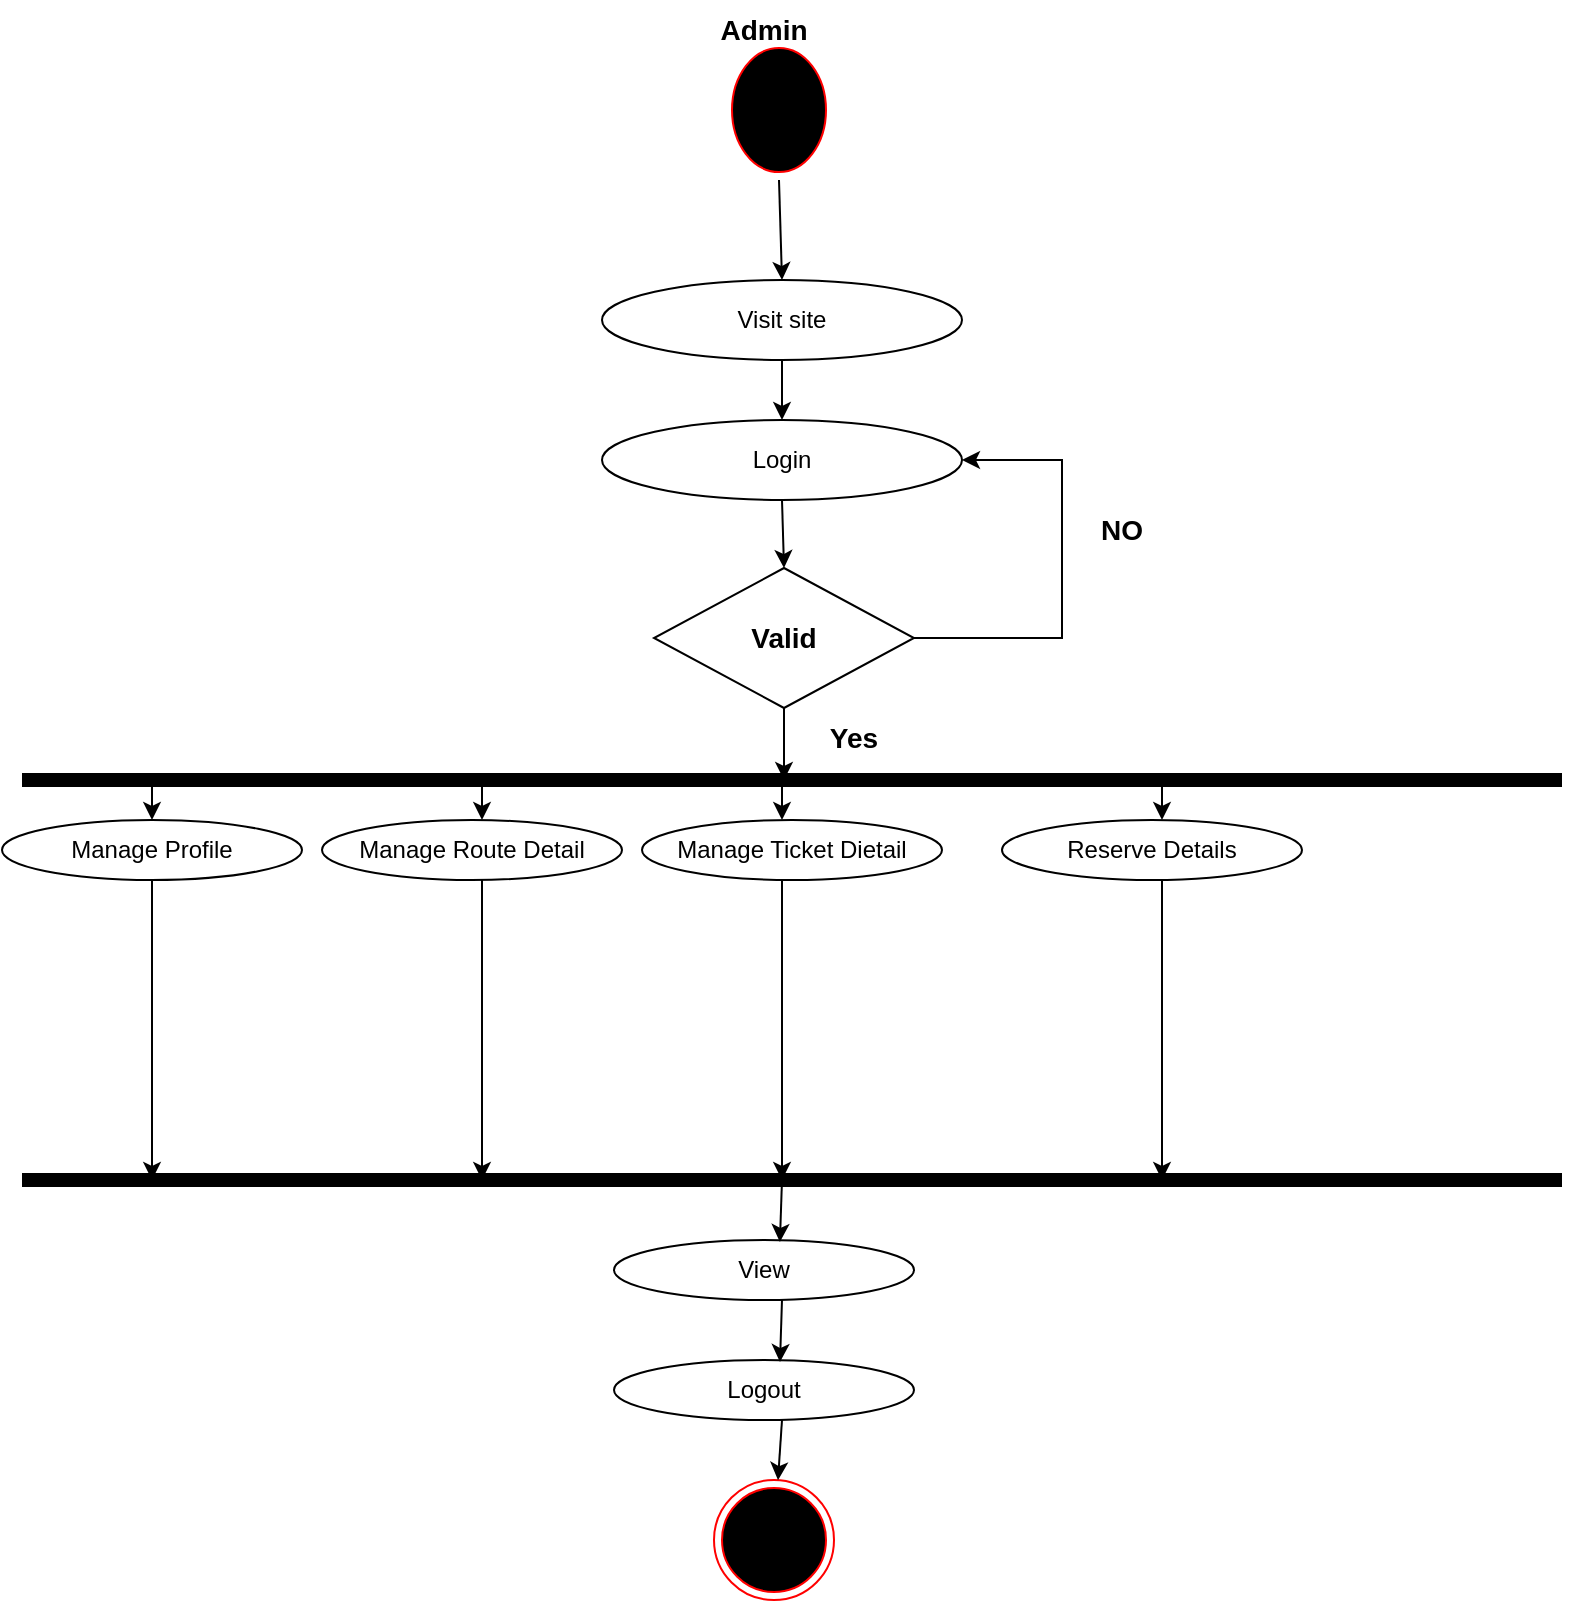 <mxfile version="22.1.4" type="github">
  <diagram name="Page-1" id="3i6eewi1Hv_HVb1HH1bP">
    <mxGraphModel dx="880" dy="506" grid="1" gridSize="10" guides="1" tooltips="1" connect="1" arrows="1" fold="1" page="1" pageScale="1" pageWidth="850" pageHeight="1100" math="0" shadow="0">
      <root>
        <mxCell id="0" />
        <mxCell id="1" parent="0" />
        <mxCell id="jYFMkn6DU6b-8s4b_eg8-3" value="Visit site" style="ellipse;whiteSpace=wrap;html=1;" vertex="1" parent="1">
          <mxGeometry x="330" y="150" width="180" height="40" as="geometry" />
        </mxCell>
        <mxCell id="jYFMkn6DU6b-8s4b_eg8-4" value="Login" style="ellipse;whiteSpace=wrap;html=1;" vertex="1" parent="1">
          <mxGeometry x="330" y="220" width="180" height="40" as="geometry" />
        </mxCell>
        <mxCell id="jYFMkn6DU6b-8s4b_eg8-5" value="" style="endArrow=classic;html=1;rounded=0;exitX=0.5;exitY=1;exitDx=0;exitDy=0;entryX=0.5;entryY=0;entryDx=0;entryDy=0;" edge="1" parent="1" source="jYFMkn6DU6b-8s4b_eg8-3" target="jYFMkn6DU6b-8s4b_eg8-4">
          <mxGeometry width="50" height="50" relative="1" as="geometry">
            <mxPoint x="400" y="290" as="sourcePoint" />
            <mxPoint x="450" y="240" as="targetPoint" />
          </mxGeometry>
        </mxCell>
        <mxCell id="jYFMkn6DU6b-8s4b_eg8-6" value="&lt;b&gt;&lt;font style=&quot;font-size: 14px;&quot;&gt;Valid&lt;/font&gt;&lt;/b&gt;" style="rhombus;whiteSpace=wrap;html=1;" vertex="1" parent="1">
          <mxGeometry x="356" y="294" width="130" height="70" as="geometry" />
        </mxCell>
        <mxCell id="jYFMkn6DU6b-8s4b_eg8-8" value="" style="shape=link;html=1;rounded=0;width=-6;strokeColor=#000000;fillColor=#1ba1e2;strokeWidth=6;" edge="1" parent="1">
          <mxGeometry width="100" relative="1" as="geometry">
            <mxPoint x="40" y="400" as="sourcePoint" />
            <mxPoint x="810" y="400" as="targetPoint" />
          </mxGeometry>
        </mxCell>
        <mxCell id="jYFMkn6DU6b-8s4b_eg8-9" value="" style="shape=link;html=1;rounded=0;width=-6;strokeColor=#000000;fillColor=#1ba1e2;strokeWidth=6;" edge="1" parent="1">
          <mxGeometry width="100" relative="1" as="geometry">
            <mxPoint x="40" y="600" as="sourcePoint" />
            <mxPoint x="810" y="600" as="targetPoint" />
          </mxGeometry>
        </mxCell>
        <mxCell id="jYFMkn6DU6b-8s4b_eg8-10" value="" style="endArrow=classic;html=1;rounded=0;exitX=0.5;exitY=1;exitDx=0;exitDy=0;entryX=0.5;entryY=0;entryDx=0;entryDy=0;" edge="1" parent="1" source="jYFMkn6DU6b-8s4b_eg8-4" target="jYFMkn6DU6b-8s4b_eg8-6">
          <mxGeometry width="50" height="50" relative="1" as="geometry">
            <mxPoint x="400" y="460" as="sourcePoint" />
            <mxPoint x="450" y="410" as="targetPoint" />
          </mxGeometry>
        </mxCell>
        <mxCell id="jYFMkn6DU6b-8s4b_eg8-11" value="" style="endArrow=classic;html=1;rounded=0;exitX=0.5;exitY=1;exitDx=0;exitDy=0;" edge="1" parent="1" source="jYFMkn6DU6b-8s4b_eg8-6">
          <mxGeometry width="50" height="50" relative="1" as="geometry">
            <mxPoint x="400" y="460" as="sourcePoint" />
            <mxPoint x="421" y="400" as="targetPoint" />
          </mxGeometry>
        </mxCell>
        <mxCell id="jYFMkn6DU6b-8s4b_eg8-12" value="" style="endArrow=classic;html=1;rounded=0;exitX=1;exitY=0.5;exitDx=0;exitDy=0;entryX=1;entryY=0.5;entryDx=0;entryDy=0;" edge="1" parent="1" source="jYFMkn6DU6b-8s4b_eg8-6" target="jYFMkn6DU6b-8s4b_eg8-4">
          <mxGeometry width="50" height="50" relative="1" as="geometry">
            <mxPoint x="400" y="460" as="sourcePoint" />
            <mxPoint x="570" y="330" as="targetPoint" />
            <Array as="points">
              <mxPoint x="560" y="329" />
              <mxPoint x="560" y="240" />
            </Array>
          </mxGeometry>
        </mxCell>
        <mxCell id="jYFMkn6DU6b-8s4b_eg8-13" value="Manage Profile" style="ellipse;whiteSpace=wrap;html=1;" vertex="1" parent="1">
          <mxGeometry x="30" y="420" width="150" height="30" as="geometry" />
        </mxCell>
        <mxCell id="jYFMkn6DU6b-8s4b_eg8-14" value="Manage Route Detail" style="ellipse;whiteSpace=wrap;html=1;" vertex="1" parent="1">
          <mxGeometry x="190" y="420" width="150" height="30" as="geometry" />
        </mxCell>
        <mxCell id="jYFMkn6DU6b-8s4b_eg8-15" value="Manage Ticket Dietail" style="ellipse;whiteSpace=wrap;html=1;" vertex="1" parent="1">
          <mxGeometry x="350" y="420" width="150" height="30" as="geometry" />
        </mxCell>
        <mxCell id="jYFMkn6DU6b-8s4b_eg8-16" value="Reserve Details" style="ellipse;whiteSpace=wrap;html=1;" vertex="1" parent="1">
          <mxGeometry x="530" y="420" width="150" height="30" as="geometry" />
        </mxCell>
        <mxCell id="jYFMkn6DU6b-8s4b_eg8-17" value="" style="endArrow=classic;html=1;rounded=0;entryX=0.5;entryY=0;entryDx=0;entryDy=0;" edge="1" parent="1" target="jYFMkn6DU6b-8s4b_eg8-13">
          <mxGeometry width="50" height="50" relative="1" as="geometry">
            <mxPoint x="105" y="400" as="sourcePoint" />
            <mxPoint x="450" y="410" as="targetPoint" />
          </mxGeometry>
        </mxCell>
        <mxCell id="jYFMkn6DU6b-8s4b_eg8-18" value="" style="endArrow=classic;html=1;rounded=0;entryX=0.5;entryY=0;entryDx=0;entryDy=0;" edge="1" parent="1">
          <mxGeometry width="50" height="50" relative="1" as="geometry">
            <mxPoint x="270" y="400" as="sourcePoint" />
            <mxPoint x="270" y="420" as="targetPoint" />
          </mxGeometry>
        </mxCell>
        <mxCell id="jYFMkn6DU6b-8s4b_eg8-19" value="" style="endArrow=classic;html=1;rounded=0;entryX=0.5;entryY=0;entryDx=0;entryDy=0;" edge="1" parent="1">
          <mxGeometry width="50" height="50" relative="1" as="geometry">
            <mxPoint x="420" y="400" as="sourcePoint" />
            <mxPoint x="420" y="420" as="targetPoint" />
          </mxGeometry>
        </mxCell>
        <mxCell id="jYFMkn6DU6b-8s4b_eg8-20" value="" style="endArrow=classic;html=1;rounded=0;entryX=0.5;entryY=0;entryDx=0;entryDy=0;" edge="1" parent="1">
          <mxGeometry width="50" height="50" relative="1" as="geometry">
            <mxPoint x="610" y="400" as="sourcePoint" />
            <mxPoint x="610" y="420" as="targetPoint" />
          </mxGeometry>
        </mxCell>
        <mxCell id="jYFMkn6DU6b-8s4b_eg8-21" value="" style="endArrow=classic;html=1;rounded=0;exitX=0.5;exitY=1;exitDx=0;exitDy=0;" edge="1" parent="1" source="jYFMkn6DU6b-8s4b_eg8-13">
          <mxGeometry width="50" height="50" relative="1" as="geometry">
            <mxPoint x="400" y="460" as="sourcePoint" />
            <mxPoint x="105" y="600" as="targetPoint" />
          </mxGeometry>
        </mxCell>
        <mxCell id="jYFMkn6DU6b-8s4b_eg8-22" value="" style="endArrow=classic;html=1;rounded=0;exitX=0.5;exitY=1;exitDx=0;exitDy=0;" edge="1" parent="1">
          <mxGeometry width="50" height="50" relative="1" as="geometry">
            <mxPoint x="270" y="450" as="sourcePoint" />
            <mxPoint x="270" y="600" as="targetPoint" />
          </mxGeometry>
        </mxCell>
        <mxCell id="jYFMkn6DU6b-8s4b_eg8-23" value="" style="endArrow=classic;html=1;rounded=0;exitX=0.5;exitY=1;exitDx=0;exitDy=0;" edge="1" parent="1">
          <mxGeometry width="50" height="50" relative="1" as="geometry">
            <mxPoint x="420" y="450" as="sourcePoint" />
            <mxPoint x="420" y="600" as="targetPoint" />
          </mxGeometry>
        </mxCell>
        <mxCell id="jYFMkn6DU6b-8s4b_eg8-24" value="" style="endArrow=classic;html=1;rounded=0;exitX=0.5;exitY=1;exitDx=0;exitDy=0;" edge="1" parent="1">
          <mxGeometry width="50" height="50" relative="1" as="geometry">
            <mxPoint x="610" y="450" as="sourcePoint" />
            <mxPoint x="610" y="600" as="targetPoint" />
          </mxGeometry>
        </mxCell>
        <mxCell id="jYFMkn6DU6b-8s4b_eg8-25" value="View" style="ellipse;whiteSpace=wrap;html=1;" vertex="1" parent="1">
          <mxGeometry x="336" y="630" width="150" height="30" as="geometry" />
        </mxCell>
        <mxCell id="jYFMkn6DU6b-8s4b_eg8-26" value="Logout" style="ellipse;whiteSpace=wrap;html=1;" vertex="1" parent="1">
          <mxGeometry x="336" y="690" width="150" height="30" as="geometry" />
        </mxCell>
        <mxCell id="jYFMkn6DU6b-8s4b_eg8-27" value="" style="endArrow=classic;html=1;rounded=0;entryX=0.553;entryY=0.033;entryDx=0;entryDy=0;entryPerimeter=0;" edge="1" parent="1" target="jYFMkn6DU6b-8s4b_eg8-25">
          <mxGeometry width="50" height="50" relative="1" as="geometry">
            <mxPoint x="420" y="600" as="sourcePoint" />
            <mxPoint x="450" y="570" as="targetPoint" />
          </mxGeometry>
        </mxCell>
        <mxCell id="jYFMkn6DU6b-8s4b_eg8-28" value="" style="endArrow=classic;html=1;rounded=0;entryX=0.553;entryY=0.033;entryDx=0;entryDy=0;entryPerimeter=0;" edge="1" parent="1">
          <mxGeometry width="50" height="50" relative="1" as="geometry">
            <mxPoint x="420" y="660" as="sourcePoint" />
            <mxPoint x="419" y="691" as="targetPoint" />
          </mxGeometry>
        </mxCell>
        <mxCell id="jYFMkn6DU6b-8s4b_eg8-32" value="" style="ellipse;html=1;shape=endState;fillColor=#000000;strokeColor=#ff0000;" vertex="1" parent="1">
          <mxGeometry x="386" y="750" width="60" height="60" as="geometry" />
        </mxCell>
        <mxCell id="jYFMkn6DU6b-8s4b_eg8-34" value="" style="endArrow=classic;html=1;rounded=0;" edge="1" parent="1" target="jYFMkn6DU6b-8s4b_eg8-32">
          <mxGeometry width="50" height="50" relative="1" as="geometry">
            <mxPoint x="420" y="720" as="sourcePoint" />
            <mxPoint x="419" y="751" as="targetPoint" />
          </mxGeometry>
        </mxCell>
        <mxCell id="jYFMkn6DU6b-8s4b_eg8-35" value="" style="ellipse;html=1;shape=startState;fillColor=#000000;strokeColor=#ff0000;" vertex="1" parent="1">
          <mxGeometry x="391" y="30" width="55" height="70" as="geometry" />
        </mxCell>
        <mxCell id="jYFMkn6DU6b-8s4b_eg8-37" value="" style="endArrow=classic;html=1;rounded=0;exitX=0.5;exitY=1;exitDx=0;exitDy=0;entryX=0.5;entryY=0;entryDx=0;entryDy=0;" edge="1" parent="1" source="jYFMkn6DU6b-8s4b_eg8-35" target="jYFMkn6DU6b-8s4b_eg8-3">
          <mxGeometry width="50" height="50" relative="1" as="geometry">
            <mxPoint x="400" y="290" as="sourcePoint" />
            <mxPoint x="450" y="240" as="targetPoint" />
          </mxGeometry>
        </mxCell>
        <mxCell id="jYFMkn6DU6b-8s4b_eg8-38" value="&lt;b&gt;&lt;font style=&quot;font-size: 14px;&quot;&gt;Admin&lt;/font&gt;&lt;/b&gt;" style="text;html=1;strokeColor=none;fillColor=none;align=center;verticalAlign=middle;whiteSpace=wrap;rounded=0;" vertex="1" parent="1">
          <mxGeometry x="381" y="10" width="60" height="30" as="geometry" />
        </mxCell>
        <mxCell id="jYFMkn6DU6b-8s4b_eg8-39" value="&lt;b&gt;&lt;font style=&quot;font-size: 14px;&quot;&gt;NO&lt;/font&gt;&lt;/b&gt;" style="text;html=1;strokeColor=none;fillColor=none;align=center;verticalAlign=middle;whiteSpace=wrap;rounded=0;" vertex="1" parent="1">
          <mxGeometry x="560" y="260" width="60" height="30" as="geometry" />
        </mxCell>
        <mxCell id="jYFMkn6DU6b-8s4b_eg8-40" value="&lt;b&gt;&lt;font style=&quot;font-size: 14px;&quot;&gt;Yes&lt;/font&gt;&lt;/b&gt;" style="text;html=1;strokeColor=none;fillColor=none;align=center;verticalAlign=middle;whiteSpace=wrap;rounded=0;" vertex="1" parent="1">
          <mxGeometry x="426" y="364" width="60" height="30" as="geometry" />
        </mxCell>
      </root>
    </mxGraphModel>
  </diagram>
</mxfile>
